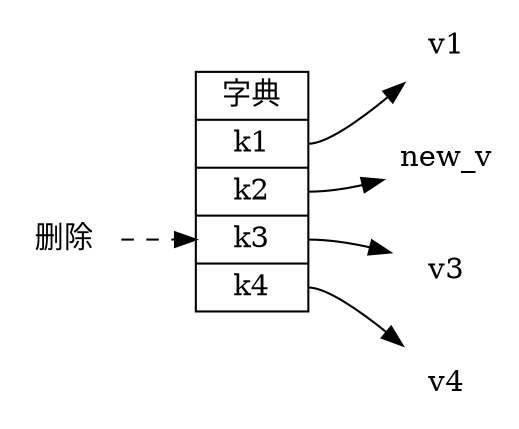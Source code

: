 digraph {

    rankdir = LR;

    node [shape = record];

    dict [label = "字典 | <k1> k1 | <k2> k2 | <k3> k3  | <k4> k4 "];

    node [shape = plaintext];

    delete [label = "删除"];

    dict:k1 -> v1;
    dict:k2 -> new_v;
    dict:k3 -> v3;
    dict:k4 -> v4;

    delete -> dict:k3 [style = dashed];
}
